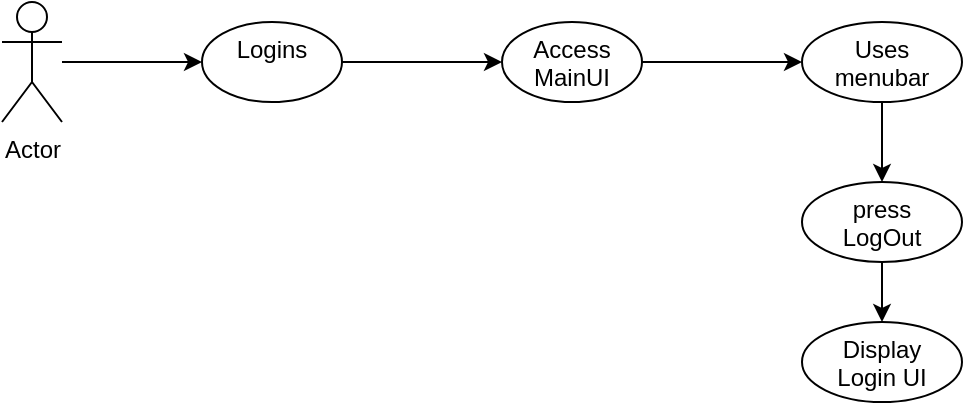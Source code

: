<mxfile version="24.4.13" type="device">
  <diagram name="페이지-1" id="OMFwIMUGjbaWBI-Hc2kO">
    <mxGraphModel dx="712" dy="827" grid="1" gridSize="10" guides="1" tooltips="1" connect="1" arrows="1" fold="1" page="1" pageScale="1" pageWidth="827" pageHeight="1169" math="0" shadow="0">
      <root>
        <mxCell id="0" />
        <mxCell id="1" parent="0" />
        <mxCell id="yvwCRGg2z9xxAc4UsZOk-3" value="" style="edgeStyle=orthogonalEdgeStyle;rounded=0;orthogonalLoop=1;jettySize=auto;html=1;" edge="1" parent="1" source="yvwCRGg2z9xxAc4UsZOk-1" target="yvwCRGg2z9xxAc4UsZOk-2">
          <mxGeometry relative="1" as="geometry" />
        </mxCell>
        <mxCell id="yvwCRGg2z9xxAc4UsZOk-1" value="Actor" style="shape=umlActor;verticalLabelPosition=bottom;verticalAlign=top;html=1;outlineConnect=0;" vertex="1" parent="1">
          <mxGeometry x="80" y="120" width="30" height="60" as="geometry" />
        </mxCell>
        <mxCell id="yvwCRGg2z9xxAc4UsZOk-5" value="" style="edgeStyle=orthogonalEdgeStyle;rounded=0;orthogonalLoop=1;jettySize=auto;html=1;" edge="1" parent="1" source="yvwCRGg2z9xxAc4UsZOk-2" target="yvwCRGg2z9xxAc4UsZOk-4">
          <mxGeometry relative="1" as="geometry" />
        </mxCell>
        <mxCell id="yvwCRGg2z9xxAc4UsZOk-2" value="Logins" style="ellipse;whiteSpace=wrap;html=1;verticalAlign=top;" vertex="1" parent="1">
          <mxGeometry x="180" y="130" width="70" height="40" as="geometry" />
        </mxCell>
        <mxCell id="yvwCRGg2z9xxAc4UsZOk-27" value="" style="edgeStyle=orthogonalEdgeStyle;rounded=0;orthogonalLoop=1;jettySize=auto;html=1;" edge="1" parent="1" source="yvwCRGg2z9xxAc4UsZOk-4" target="yvwCRGg2z9xxAc4UsZOk-26">
          <mxGeometry relative="1" as="geometry" />
        </mxCell>
        <mxCell id="yvwCRGg2z9xxAc4UsZOk-4" value="Access&lt;br&gt;MainUI" style="ellipse;whiteSpace=wrap;html=1;verticalAlign=top;" vertex="1" parent="1">
          <mxGeometry x="330" y="130" width="70" height="40" as="geometry" />
        </mxCell>
        <mxCell id="yvwCRGg2z9xxAc4UsZOk-29" value="" style="edgeStyle=orthogonalEdgeStyle;rounded=0;orthogonalLoop=1;jettySize=auto;html=1;entryX=0.5;entryY=0;entryDx=0;entryDy=0;" edge="1" parent="1" source="yvwCRGg2z9xxAc4UsZOk-26" target="yvwCRGg2z9xxAc4UsZOk-34">
          <mxGeometry relative="1" as="geometry">
            <mxPoint x="520" y="210" as="targetPoint" />
          </mxGeometry>
        </mxCell>
        <mxCell id="yvwCRGg2z9xxAc4UsZOk-26" value="Uses&lt;br&gt;menubar" style="ellipse;whiteSpace=wrap;html=1;verticalAlign=top;" vertex="1" parent="1">
          <mxGeometry x="480" y="130" width="80" height="40" as="geometry" />
        </mxCell>
        <mxCell id="yvwCRGg2z9xxAc4UsZOk-37" value="" style="edgeStyle=orthogonalEdgeStyle;rounded=0;orthogonalLoop=1;jettySize=auto;html=1;" edge="1" parent="1" source="yvwCRGg2z9xxAc4UsZOk-34" target="yvwCRGg2z9xxAc4UsZOk-36">
          <mxGeometry relative="1" as="geometry" />
        </mxCell>
        <mxCell id="yvwCRGg2z9xxAc4UsZOk-34" value="press&lt;br&gt;LogOut" style="ellipse;whiteSpace=wrap;html=1;verticalAlign=top;" vertex="1" parent="1">
          <mxGeometry x="480" y="210" width="80" height="40" as="geometry" />
        </mxCell>
        <mxCell id="yvwCRGg2z9xxAc4UsZOk-36" value="Display&lt;br&gt;Login UI" style="ellipse;whiteSpace=wrap;html=1;verticalAlign=top;" vertex="1" parent="1">
          <mxGeometry x="480" y="280" width="80" height="40" as="geometry" />
        </mxCell>
      </root>
    </mxGraphModel>
  </diagram>
</mxfile>
